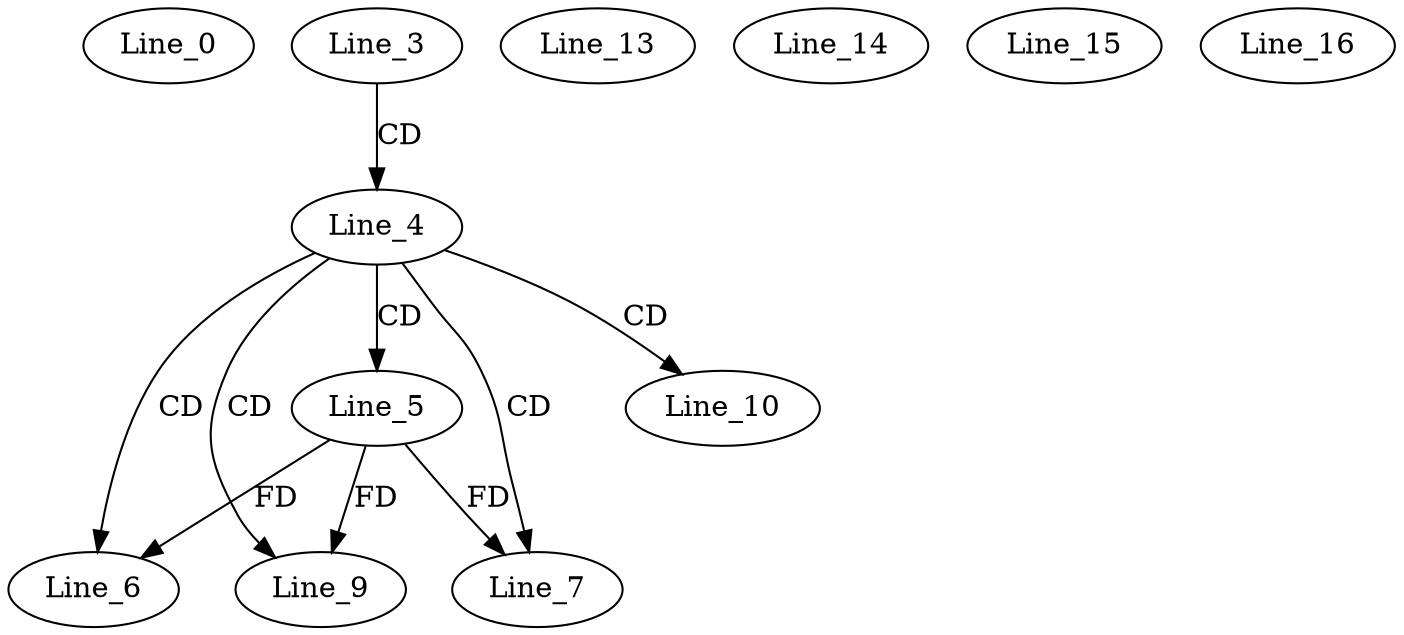 digraph G {
  Line_0;
  Line_3;
  Line_4;
  Line_5;
  Line_6;
  Line_7;
  Line_9;
  Line_10;
  Line_13;
  Line_14;
  Line_15;
  Line_16;
  Line_3 -> Line_4 [ label="CD" ];
  Line_4 -> Line_5 [ label="CD" ];
  Line_4 -> Line_6 [ label="CD" ];
  Line_5 -> Line_6 [ label="FD" ];
  Line_4 -> Line_7 [ label="CD" ];
  Line_5 -> Line_7 [ label="FD" ];
  Line_4 -> Line_9 [ label="CD" ];
  Line_5 -> Line_9 [ label="FD" ];
  Line_4 -> Line_10 [ label="CD" ];
}
